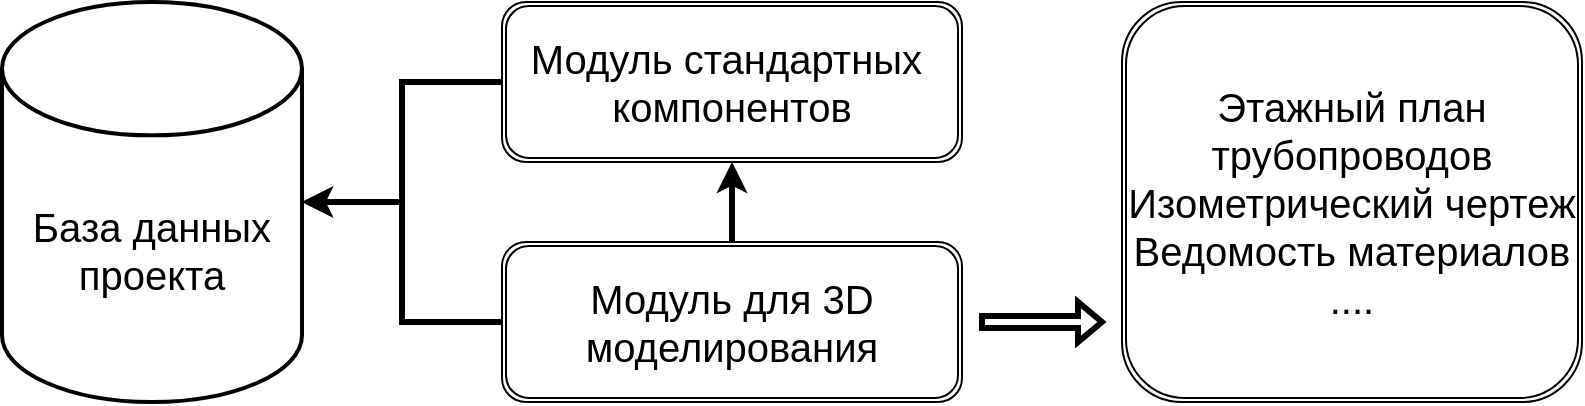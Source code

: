 <mxfile version="20.3.0" type="device"><diagram id="R2lEEEUBdFMjLlhIrx00" name="PipeCAD_Database"><mxGraphModel dx="1422" dy="865" grid="1" gridSize="10" guides="1" tooltips="1" connect="1" arrows="1" fold="1" page="1" pageScale="1" pageWidth="850" pageHeight="1100" math="1" shadow="0" extFonts="Permanent Marker^https://fonts.googleapis.com/css?family=Permanent+Marker"><root><mxCell id="0"/><mxCell id="1" parent="0"/><object label="&lt;font style=&quot;font-size: 20px;&quot;&gt;&lt;br&gt;&lt;br&gt;База данных&lt;br&gt;проекта&lt;/font&gt;" LANG_RU="База данных проекта" id="v02BmUxOQUbWNg8029uV-2"><mxCell style="strokeWidth=2;html=1;shape=mxgraph.flowchart.database;whiteSpace=wrap;" parent="1" vertex="1"><mxGeometry x="30" y="20" width="150" height="200" as="geometry"/></mxCell></object><mxCell id="v02BmUxOQUbWNg8029uV-3" value="Модуль стандартных&amp;nbsp;&lt;br&gt;компонентов" style="shape=ext;double=1;rounded=1;whiteSpace=wrap;html=1;fontSize=20;" parent="1" vertex="1"><mxGeometry x="280" y="20" width="230" height="80" as="geometry"/></mxCell><mxCell id="v02BmUxOQUbWNg8029uV-4" value="Модуль для 3D моделирования" style="shape=ext;double=1;rounded=1;whiteSpace=wrap;html=1;fontSize=20;" parent="1" vertex="1"><mxGeometry x="280" y="140" width="230" height="80" as="geometry"/></mxCell><mxCell id="v02BmUxOQUbWNg8029uV-5" value="Этажный план трубопроводов&lt;br&gt;Изометрический чертеж&lt;br&gt;Ведомость материалов&lt;br&gt;...." style="shape=ext;double=1;rounded=1;whiteSpace=wrap;html=1;fontSize=20;" parent="1" vertex="1"><mxGeometry x="590" y="20" width="230" height="200" as="geometry"/></mxCell><mxCell id="v02BmUxOQUbWNg8029uV-6" value="" style="edgeStyle=elbowEdgeStyle;elbow=horizontal;endArrow=classic;html=1;rounded=0;fontSize=20;entryX=1;entryY=0.5;entryDx=0;entryDy=0;entryPerimeter=0;exitX=0;exitY=0.5;exitDx=0;exitDy=0;strokeWidth=3;" parent="1" source="v02BmUxOQUbWNg8029uV-4" target="v02BmUxOQUbWNg8029uV-2" edge="1"><mxGeometry width="50" height="50" relative="1" as="geometry"><mxPoint x="210" y="120" as="sourcePoint"/><mxPoint x="260" y="70" as="targetPoint"/></mxGeometry></mxCell><mxCell id="v02BmUxOQUbWNg8029uV-7" value="" style="edgeStyle=elbowEdgeStyle;elbow=horizontal;endArrow=classic;html=1;rounded=0;fontSize=20;entryX=1;entryY=0.5;entryDx=0;entryDy=0;entryPerimeter=0;exitX=0;exitY=0.5;exitDx=0;exitDy=0;strokeWidth=3;" parent="1" source="v02BmUxOQUbWNg8029uV-3" target="v02BmUxOQUbWNg8029uV-2" edge="1"><mxGeometry width="50" height="50" relative="1" as="geometry"><mxPoint x="290" y="190" as="sourcePoint"/><mxPoint x="190" y="130" as="targetPoint"/></mxGeometry></mxCell><mxCell id="v02BmUxOQUbWNg8029uV-8" value="" style="edgeStyle=elbowEdgeStyle;elbow=vertical;endArrow=classic;html=1;rounded=0;fontSize=20;entryX=0.5;entryY=1;entryDx=0;entryDy=0;exitX=0.5;exitY=0;exitDx=0;exitDy=0;strokeWidth=3;" parent="1" source="v02BmUxOQUbWNg8029uV-4" target="v02BmUxOQUbWNg8029uV-3" edge="1"><mxGeometry width="50" height="50" relative="1" as="geometry"><mxPoint x="380" y="180" as="sourcePoint"/><mxPoint x="430" y="130" as="targetPoint"/></mxGeometry></mxCell><mxCell id="v02BmUxOQUbWNg8029uV-9" value="" style="shape=singleArrow;whiteSpace=wrap;html=1;fontSize=20;strokeWidth=3;" parent="1" vertex="1"><mxGeometry x="520" y="170" width="60" height="20" as="geometry"/></mxCell></root></mxGraphModel></diagram></mxfile>